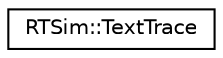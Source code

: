 digraph "Graphical Class Hierarchy"
{
  edge [fontname="Helvetica",fontsize="10",labelfontname="Helvetica",labelfontsize="10"];
  node [fontname="Helvetica",fontsize="10",shape=record];
  rankdir="LR";
  Node0 [label="RTSim::TextTrace",height=0.2,width=0.4,color="black", fillcolor="white", style="filled",URL="$classRTSim_1_1TextTrace.html"];
}

